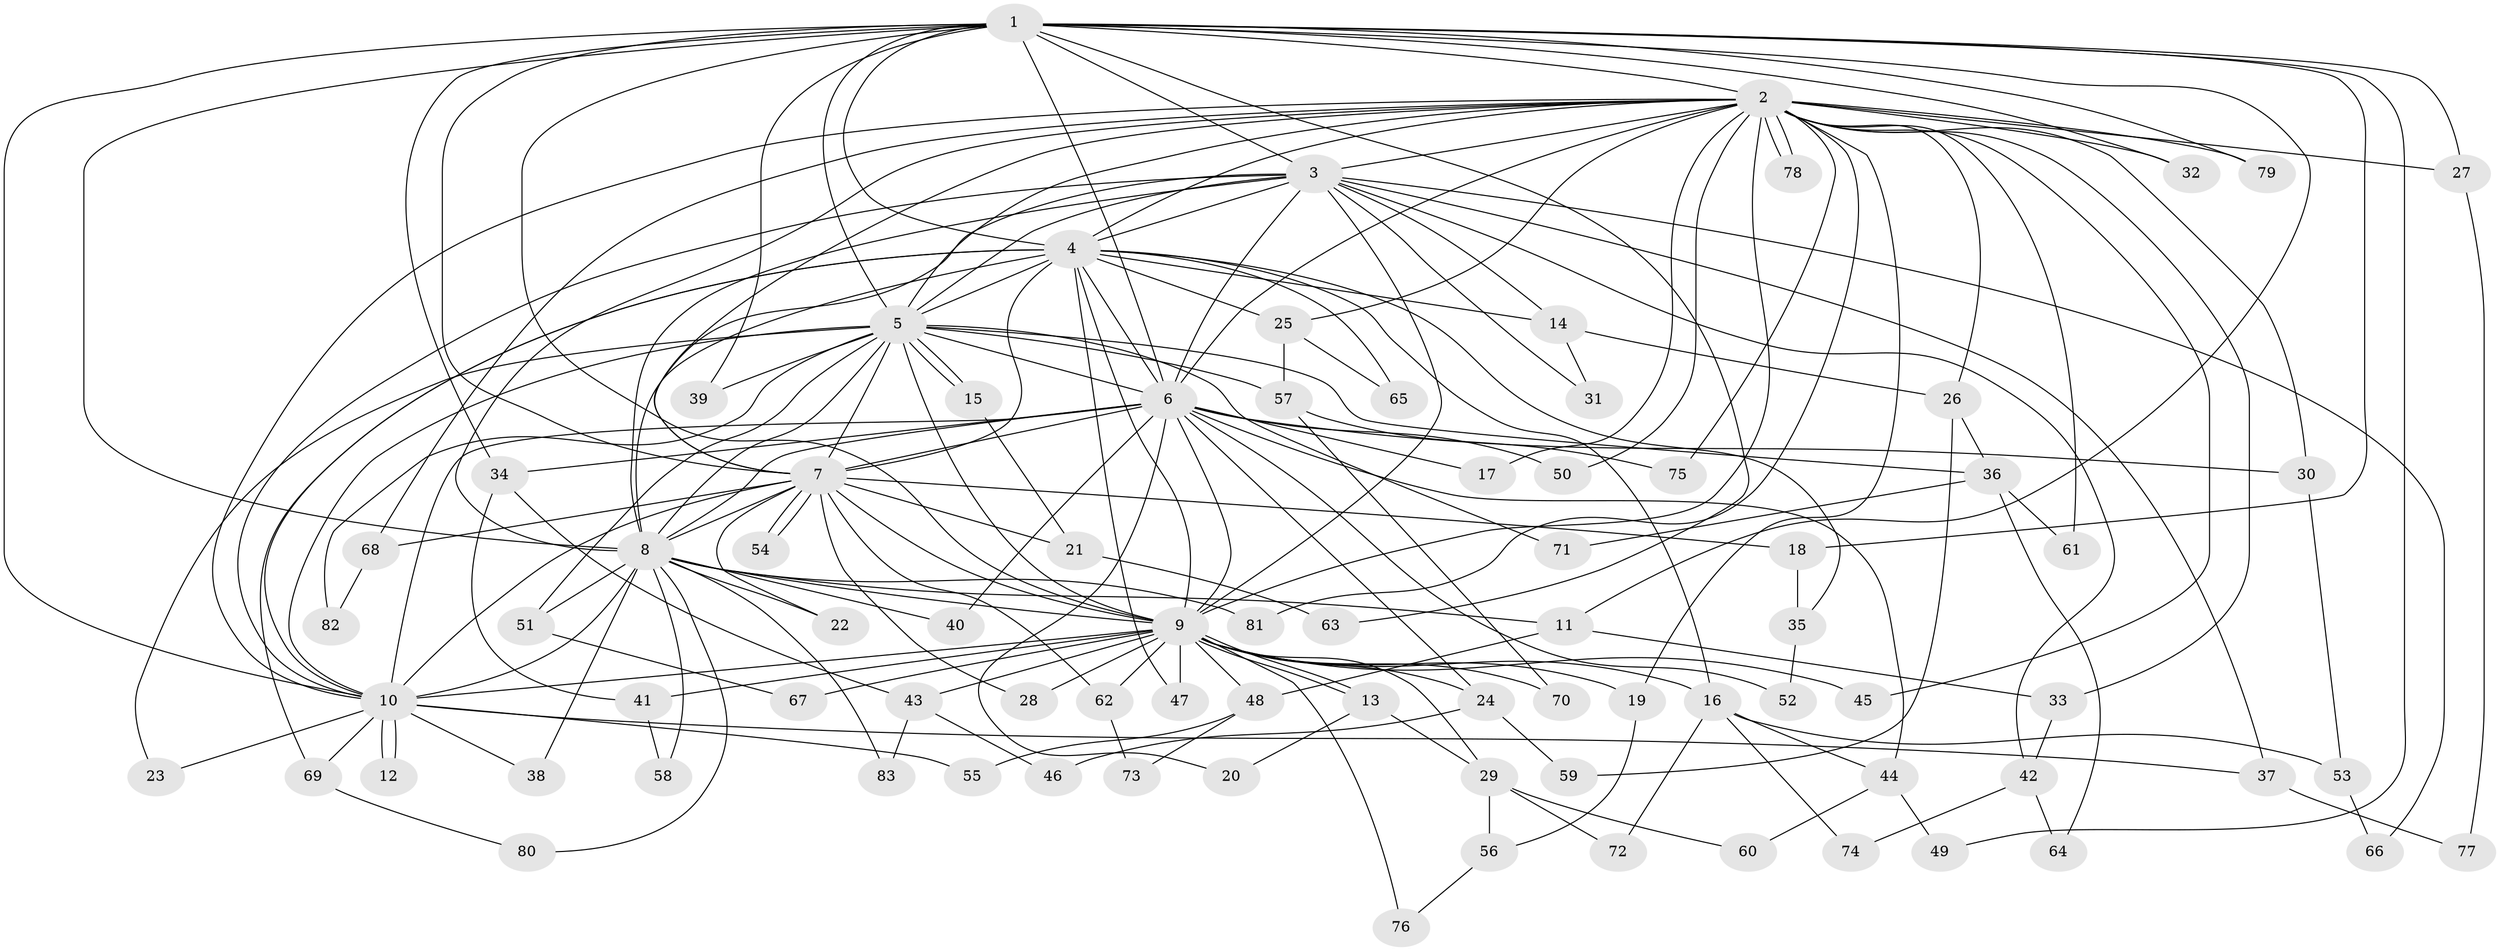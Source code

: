 // coarse degree distribution, {10: 0.030303030303030304, 17: 0.030303030303030304, 2: 0.5757575757575758, 1: 0.18181818181818182, 3: 0.09090909090909091, 6: 0.030303030303030304, 16: 0.030303030303030304, 14: 0.030303030303030304}
// Generated by graph-tools (version 1.1) at 2025/46/03/04/25 21:46:43]
// undirected, 83 vertices, 191 edges
graph export_dot {
graph [start="1"]
  node [color=gray90,style=filled];
  1;
  2;
  3;
  4;
  5;
  6;
  7;
  8;
  9;
  10;
  11;
  12;
  13;
  14;
  15;
  16;
  17;
  18;
  19;
  20;
  21;
  22;
  23;
  24;
  25;
  26;
  27;
  28;
  29;
  30;
  31;
  32;
  33;
  34;
  35;
  36;
  37;
  38;
  39;
  40;
  41;
  42;
  43;
  44;
  45;
  46;
  47;
  48;
  49;
  50;
  51;
  52;
  53;
  54;
  55;
  56;
  57;
  58;
  59;
  60;
  61;
  62;
  63;
  64;
  65;
  66;
  67;
  68;
  69;
  70;
  71;
  72;
  73;
  74;
  75;
  76;
  77;
  78;
  79;
  80;
  81;
  82;
  83;
  1 -- 2;
  1 -- 3;
  1 -- 4;
  1 -- 5;
  1 -- 6;
  1 -- 7;
  1 -- 8;
  1 -- 9;
  1 -- 10;
  1 -- 11;
  1 -- 18;
  1 -- 27;
  1 -- 32;
  1 -- 34;
  1 -- 39;
  1 -- 49;
  1 -- 63;
  1 -- 79;
  2 -- 3;
  2 -- 4;
  2 -- 5;
  2 -- 6;
  2 -- 7;
  2 -- 8;
  2 -- 9;
  2 -- 10;
  2 -- 17;
  2 -- 19;
  2 -- 25;
  2 -- 26;
  2 -- 27;
  2 -- 30;
  2 -- 32;
  2 -- 33;
  2 -- 45;
  2 -- 50;
  2 -- 61;
  2 -- 68;
  2 -- 75;
  2 -- 78;
  2 -- 78;
  2 -- 79;
  2 -- 81;
  3 -- 4;
  3 -- 5;
  3 -- 6;
  3 -- 7;
  3 -- 8;
  3 -- 9;
  3 -- 10;
  3 -- 14;
  3 -- 31;
  3 -- 37;
  3 -- 42;
  3 -- 66;
  4 -- 5;
  4 -- 6;
  4 -- 7;
  4 -- 8;
  4 -- 9;
  4 -- 10;
  4 -- 14;
  4 -- 16;
  4 -- 25;
  4 -- 35;
  4 -- 47;
  4 -- 65;
  4 -- 69;
  5 -- 6;
  5 -- 7;
  5 -- 8;
  5 -- 9;
  5 -- 10;
  5 -- 15;
  5 -- 15;
  5 -- 23;
  5 -- 36;
  5 -- 39;
  5 -- 51;
  5 -- 57;
  5 -- 71;
  5 -- 82;
  6 -- 7;
  6 -- 8;
  6 -- 9;
  6 -- 10;
  6 -- 17;
  6 -- 20;
  6 -- 24;
  6 -- 30;
  6 -- 34;
  6 -- 40;
  6 -- 44;
  6 -- 50;
  6 -- 52;
  7 -- 8;
  7 -- 9;
  7 -- 10;
  7 -- 18;
  7 -- 21;
  7 -- 22;
  7 -- 28;
  7 -- 54;
  7 -- 54;
  7 -- 62;
  7 -- 68;
  8 -- 9;
  8 -- 10;
  8 -- 11;
  8 -- 22;
  8 -- 38;
  8 -- 40;
  8 -- 51;
  8 -- 58;
  8 -- 80;
  8 -- 81;
  8 -- 83;
  9 -- 10;
  9 -- 13;
  9 -- 13;
  9 -- 16;
  9 -- 19;
  9 -- 24;
  9 -- 28;
  9 -- 29;
  9 -- 41;
  9 -- 43;
  9 -- 45;
  9 -- 47;
  9 -- 48;
  9 -- 62;
  9 -- 67;
  9 -- 70;
  9 -- 76;
  10 -- 12;
  10 -- 12;
  10 -- 23;
  10 -- 37;
  10 -- 38;
  10 -- 55;
  10 -- 69;
  11 -- 33;
  11 -- 48;
  13 -- 20;
  13 -- 29;
  14 -- 26;
  14 -- 31;
  15 -- 21;
  16 -- 44;
  16 -- 53;
  16 -- 72;
  16 -- 74;
  18 -- 35;
  19 -- 56;
  21 -- 63;
  24 -- 46;
  24 -- 59;
  25 -- 57;
  25 -- 65;
  26 -- 36;
  26 -- 59;
  27 -- 77;
  29 -- 56;
  29 -- 60;
  29 -- 72;
  30 -- 53;
  33 -- 42;
  34 -- 41;
  34 -- 43;
  35 -- 52;
  36 -- 61;
  36 -- 64;
  36 -- 71;
  37 -- 77;
  41 -- 58;
  42 -- 64;
  42 -- 74;
  43 -- 46;
  43 -- 83;
  44 -- 49;
  44 -- 60;
  48 -- 55;
  48 -- 73;
  51 -- 67;
  53 -- 66;
  56 -- 76;
  57 -- 70;
  57 -- 75;
  62 -- 73;
  68 -- 82;
  69 -- 80;
}
